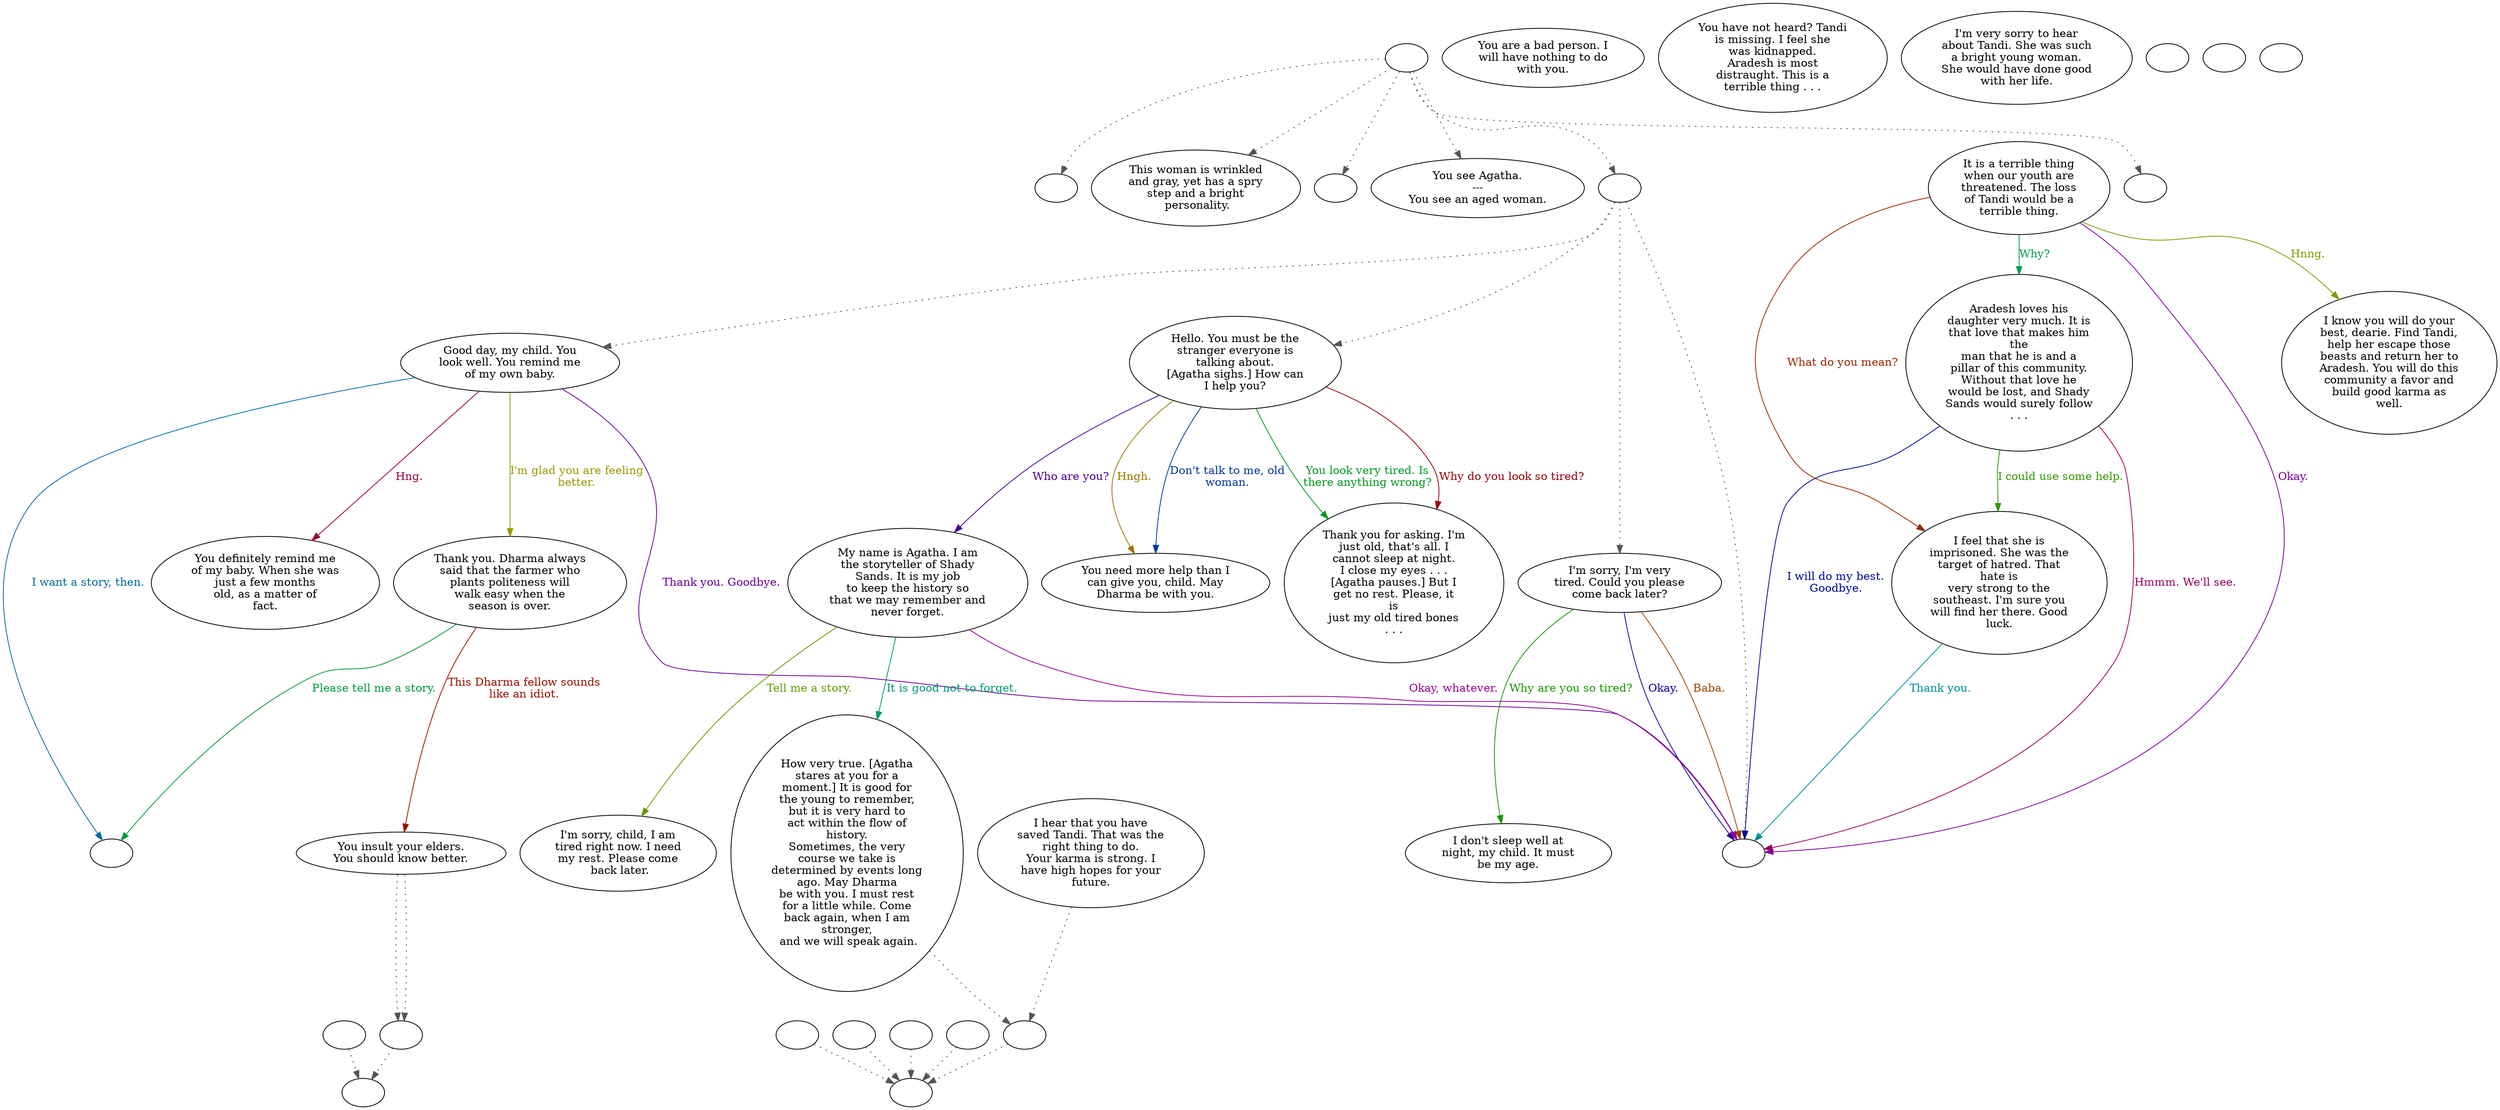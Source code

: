 digraph AGATHA {
  "start" [style=filled       fillcolor="#FFFFFF"       color="#000000"]
  "start" -> "critter_p_proc" [style=dotted color="#555555"]
  "start" -> "description_p_proc" [style=dotted color="#555555"]
  "start" -> "destroy_p_proc" [style=dotted color="#555555"]
  "start" -> "look_at_p_proc" [style=dotted color="#555555"]
  "start" -> "talk_p_proc" [style=dotted color="#555555"]
  "start" -> "timed_event_p_proc" [style=dotted color="#555555"]
  "start" [label=""]
  "critter_p_proc" [style=filled       fillcolor="#FFFFFF"       color="#000000"]
  "critter_p_proc" [label=""]
  "description_p_proc" [style=filled       fillcolor="#FFFFFF"       color="#000000"]
  "description_p_proc" [label="This woman is wrinkled\nand gray, yet has a spry\nstep and a bright\n personality."]
  "destroy_p_proc" [style=filled       fillcolor="#FFFFFF"       color="#000000"]
  "destroy_p_proc" [label=""]
  "look_at_p_proc" [style=filled       fillcolor="#FFFFFF"       color="#000000"]
  "look_at_p_proc" [label="You see Agatha.\n---\nYou see an aged woman."]
  "talk_p_proc" [style=filled       fillcolor="#FFFFFF"       color="#000000"]
  "talk_p_proc" -> "Agatha14" [style=dotted color="#555555"]
  "talk_p_proc" -> "Agatha16" [style=dotted color="#555555"]
  "talk_p_proc" -> "AgathaEnd" [style=dotted color="#555555"]
  "talk_p_proc" -> "Agatha08" [style=dotted color="#555555"]
  "talk_p_proc" [label=""]
  "timed_event_p_proc" [style=filled       fillcolor="#FFFFFF"       color="#000000"]
  "timed_event_p_proc" [label=""]
  "Agatha00" [style=filled       fillcolor="#FFFFFF"       color="#000000"]
  "Agatha00" [label="You are a bad person. I\nwill have nothing to do\nwith you."]
  "Agatha01" [style=filled       fillcolor="#FFFFFF"       color="#000000"]
  "Agatha01" [label="It is a terrible thing\nwhen our youth are\nthreatened. The loss\nof Tandi would be a\nterrible thing."]
  "Agatha01" -> "Agatha02" [label="Hnng." color="#869900" fontcolor="#869900"]
  "Agatha01" -> "AgathaEnd" [label="Okay." color="#7F0099" fontcolor="#7F0099"]
  "Agatha01" -> "Agatha03" [label="Why?" color="#009953" fontcolor="#009953"]
  "Agatha01" -> "Agatha04" [label="What do you mean?" color="#992600" fontcolor="#992600"]
  "Agatha02" [style=filled       fillcolor="#FFFFFF"       color="#000000"]
  "Agatha02" [label="I know you will do your\nbest, dearie. Find Tandi,\nhelp her escape those\nbeasts and return her to\nAradesh. You will do this\ncommunity a favor and\nbuild good karma as\nwell."]
  "Agatha03" [style=filled       fillcolor="#FFFFFF"       color="#000000"]
  "Agatha03" [label="Aradesh loves his\ndaughter very much. It is\nthat love that makes him\nthe\nman that he is and a\npillar of this community.\nWithout that love he\nwould be lost, and Shady\nSands would surely follow\n. . ."]
  "Agatha03" -> "AgathaEnd" [label="I will do my best.\nGoodbye." color="#000799" fontcolor="#000799"]
  "Agatha03" -> "Agatha04" [label="I could use some help." color="#339900" fontcolor="#339900"]
  "Agatha03" -> "AgathaEnd" [label="Hmmm. We'll see." color="#990060" fontcolor="#990060"]
  "Agatha04" [style=filled       fillcolor="#FFFFFF"       color="#000000"]
  "Agatha04" [label="I feel that she is\nimprisoned. She was the\ntarget of hatred. That\nhate is\nvery strong to the\nsoutheast. I'm sure you\nwill find her there. Good\nluck."]
  "Agatha04" -> "AgathaEnd" [label="Thank you." color="#008D99" fontcolor="#008D99"]
  "Agatha05" [style=filled       fillcolor="#FFFFFF"       color="#000000"]
  "Agatha05" [label="You have not heard? Tandi\nis missing. I feel she\nwas kidnapped.\nAradesh is most\ndistraught. This is a\nterrible thing . . ."]
  "Agatha06" [style=filled       fillcolor="#FFFFFF"       color="#000000"]
  "Agatha06" -> "UpReact" [style=dotted color="#555555"]
  "Agatha06" [label="I hear that you have\nsaved Tandi. That was the\nright thing to do.\nYour karma is strong. I\nhave high hopes for your\nfuture."]
  "Agatha07" [style=filled       fillcolor="#FFFFFF"       color="#000000"]
  "Agatha07" [label="I'm very sorry to hear\nabout Tandi. She was such\na bright young woman.\nShe would have done good\nwith her life."]
  "Agatha08" [style=filled       fillcolor="#FFFFFF"       color="#000000"]
  "Agatha08" [label="Hello. You must be the\nstranger everyone is\ntalking about.\n[Agatha sighs.] How can\nI help you?"]
  "Agatha08" -> "Agatha09" [label="Hngh." color="#997900" fontcolor="#997900"]
  "Agatha08" -> "Agatha10" [label="Who are you?" color="#4C0099" fontcolor="#4C0099"]
  "Agatha08" -> "Agatha13" [label="You look very tired. Is\nthere anything wrong?" color="#00991F" fontcolor="#00991F"]
  "Agatha08" -> "Agatha13" [label="Why do you look so tired?" color="#99000D" fontcolor="#99000D"]
  "Agatha08" -> "Agatha09" [label="Don't talk to me, old\nwoman." color="#003A99" fontcolor="#003A99"]
  "Agatha09" [style=filled       fillcolor="#FFFFFF"       color="#000000"]
  "Agatha09" [label="You need more help than I\ncan give you, child. May\nDharma be with you."]
  "Agatha10" [style=filled       fillcolor="#FFFFFF"       color="#000000"]
  "Agatha10" [label="My name is Agatha. I am\nthe storyteller of Shady\nSands. It is my job\nto keep the history so\nthat we may remember and\nnever forget."]
  "Agatha10" -> "Agatha11" [label="Tell me a story." color="#679900" fontcolor="#679900"]
  "Agatha10" -> "AgathaEnd" [label="Okay, whatever." color="#990093" fontcolor="#990093"]
  "Agatha10" -> "Agatha12" [label="It is good not to forget." color="#009972" fontcolor="#009972"]
  "Agatha11" [style=filled       fillcolor="#FFFFFF"       color="#000000"]
  "Agatha11" [label="I'm sorry, child, I am\ntired right now. I need\nmy rest. Please come\n back later."]
  "Agatha12" [style=filled       fillcolor="#FFFFFF"       color="#000000"]
  "Agatha12" -> "UpReact" [style=dotted color="#555555"]
  "Agatha12" [label="How very true. [Agatha\nstares at you for a\nmoment.] It is good for\nthe young to remember,\nbut it is very hard to\nact within the flow of\nhistory.\nSometimes, the very\ncourse we take is\ndetermined by events long\nago. May Dharma\nbe with you. I must rest\nfor a little while. Come\nback again, when I am\nstronger,\n and we will speak again."]
  "Agatha13" [style=filled       fillcolor="#FFFFFF"       color="#000000"]
  "Agatha13" [label="Thank you for asking. I'm\njust old, that's all. I\ncannot sleep at night.\nI close my eyes . . .\n[Agatha pauses.] But I\nget no rest. Please, it\nis\njust my old tired bones\n. . ."]
  "Agatha14" [style=filled       fillcolor="#FFFFFF"       color="#000000"]
  "Agatha14" [label="I'm sorry, I'm very\ntired. Could you please\ncome back later?"]
  "Agatha14" -> "AgathaEnd" [label="Baba." color="#994600" fontcolor="#994600"]
  "Agatha14" -> "AgathaEnd" [label="Okay." color="#190099" fontcolor="#190099"]
  "Agatha14" -> "Agatha15" [label="Why are you so tired?" color="#149900" fontcolor="#149900"]
  "Agatha15" [style=filled       fillcolor="#FFFFFF"       color="#000000"]
  "Agatha15" [label="I don't sleep well at\nnight, my child. It must\nbe my age."]
  "Agatha16" [style=filled       fillcolor="#FFFFFF"       color="#000000"]
  "Agatha16" [label="Good day, my child. You\nlook well. You remind me\nof my own baby."]
  "Agatha16" -> "Agatha17" [label="Hng." color="#990040" fontcolor="#990040"]
  "Agatha16" -> "Agatha20" [label="I want a story, then." color="#006D99" fontcolor="#006D99"]
  "Agatha16" -> "Agatha18" [label="I'm glad you are feeling\nbetter." color="#999800" fontcolor="#999800"]
  "Agatha16" -> "AgathaEnd" [label="Thank you. Goodbye." color="#6C0099" fontcolor="#6C0099"]
  "Agatha17" [style=filled       fillcolor="#FFFFFF"       color="#000000"]
  "Agatha17" [label="You definitely remind me\nof my baby. When she was\njust a few months\nold, as a matter of\nfact."]
  "Agatha18" [style=filled       fillcolor="#FFFFFF"       color="#000000"]
  "Agatha18" [label="Thank you. Dharma always\nsaid that the farmer who\nplants politeness will\nwalk easy when the\nseason is over."]
  "Agatha18" -> "Agatha20" [label="Please tell me a story." color="#00993F" fontcolor="#00993F"]
  "Agatha18" -> "Agatha19" [label="This Dharma fellow sounds\nlike an idiot." color="#991200" fontcolor="#991200"]
  "Agatha19" [style=filled       fillcolor="#FFFFFF"       color="#000000"]
  "Agatha19" -> "DownReactLevel" [style=dotted color="#555555"]
  "Agatha19" -> "DownReactLevel" [style=dotted color="#555555"]
  "Agatha19" [label="You insult your elders.\nYou should know better."]
  "Agatha20" [style=filled       fillcolor="#FFFFFF"       color="#000000"]
  "Agatha20" [label=""]
  "AgathaEnd" [style=filled       fillcolor="#FFFFFF"       color="#000000"]
  "AgathaEnd" [label=""]
  "get_reaction" [style=filled       fillcolor="#FFFFFF"       color="#000000"]
  "get_reaction" -> "ReactToLevel" [style=dotted color="#555555"]
  "get_reaction" [label=""]
  "ReactToLevel" [style=filled       fillcolor="#FFFFFF"       color="#000000"]
  "ReactToLevel" [label=""]
  "LevelToReact" [style=filled       fillcolor="#FFFFFF"       color="#000000"]
  "LevelToReact" [label=""]
  "UpReact" [style=filled       fillcolor="#FFFFFF"       color="#000000"]
  "UpReact" -> "ReactToLevel" [style=dotted color="#555555"]
  "UpReact" [label=""]
  "DownReact" [style=filled       fillcolor="#FFFFFF"       color="#000000"]
  "DownReact" -> "ReactToLevel" [style=dotted color="#555555"]
  "DownReact" [label=""]
  "BottomReact" [style=filled       fillcolor="#FFFFFF"       color="#000000"]
  "BottomReact" [label=""]
  "TopReact" [style=filled       fillcolor="#FFFFFF"       color="#000000"]
  "TopReact" [label=""]
  "BigUpReact" [style=filled       fillcolor="#FFFFFF"       color="#000000"]
  "BigUpReact" -> "ReactToLevel" [style=dotted color="#555555"]
  "BigUpReact" [label=""]
  "BigDownReact" [style=filled       fillcolor="#FFFFFF"       color="#000000"]
  "BigDownReact" -> "ReactToLevel" [style=dotted color="#555555"]
  "BigDownReact" [label=""]
  "UpReactLevel" [style=filled       fillcolor="#FFFFFF"       color="#000000"]
  "UpReactLevel" -> "LevelToReact" [style=dotted color="#555555"]
  "UpReactLevel" [label=""]
  "DownReactLevel" [style=filled       fillcolor="#FFFFFF"       color="#000000"]
  "DownReactLevel" -> "LevelToReact" [style=dotted color="#555555"]
  "DownReactLevel" [label=""]
  "Goodbyes" [style=filled       fillcolor="#FFFFFF"       color="#000000"]
  "Goodbyes" [label=""]
}